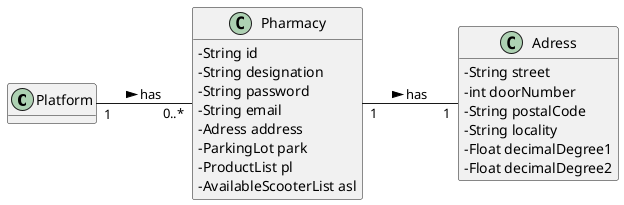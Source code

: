 @startuml
skinparam classAttributeIconSize 0
hide methods
left to right direction


class Platform{

}

class Adress {
 -String street
 -int doorNumber
 -String postalCode
 -String locality
 -Float decimalDegree1
 -Float decimalDegree2
}

class Pharmacy{
-String id
-String designation
-String password
-String email
-Adress address
-ParkingLot park
-ProductList pl
-AvailableScooterList asl
}

Platform"1" -- "0..*"Pharmacy : has >

Pharmacy"1" -- "1" Adress : has >

@enduml